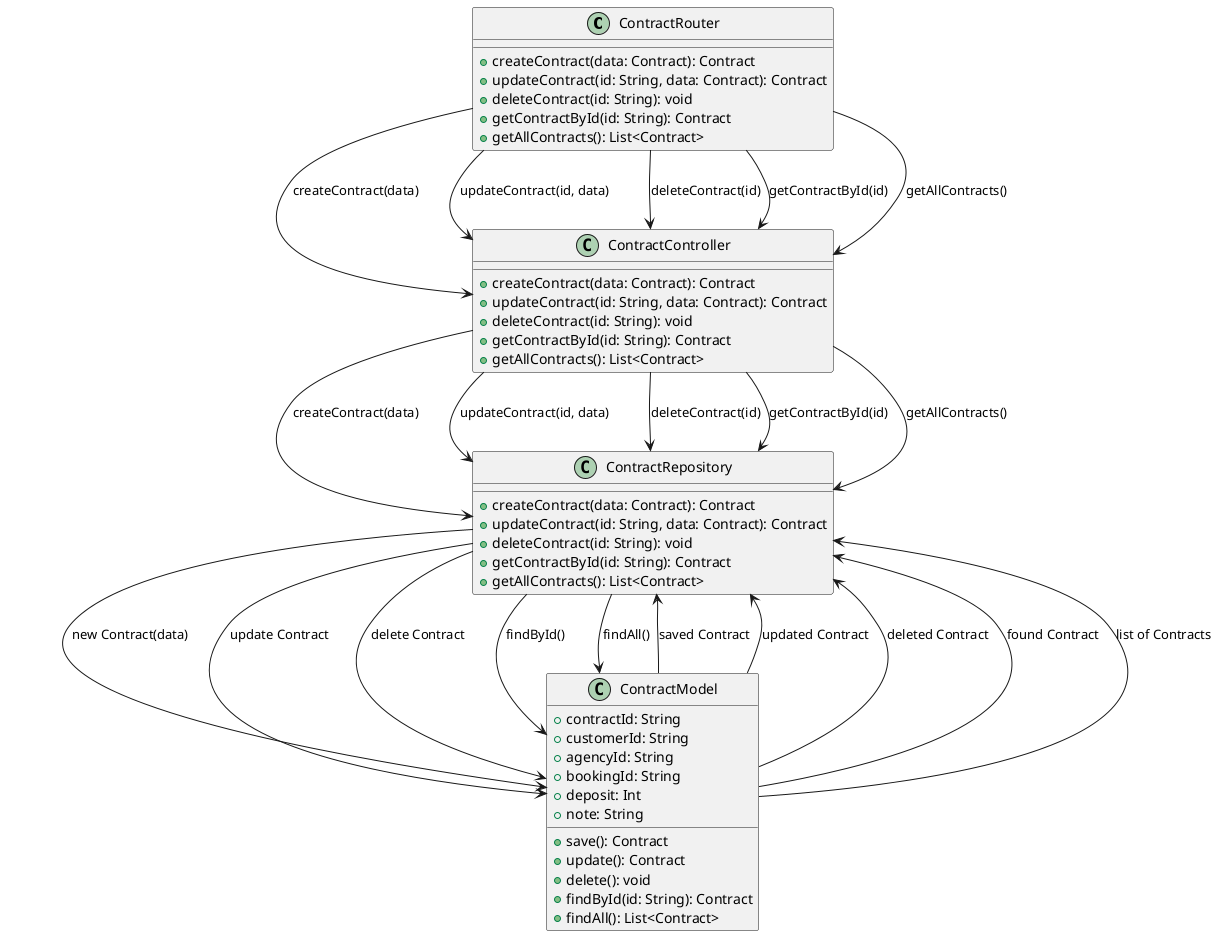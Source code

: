 @startuml
class ContractRouter {
    +createContract(data: Contract): Contract
    +updateContract(id: String, data: Contract): Contract
    +deleteContract(id: String): void
    +getContractById(id: String): Contract
    +getAllContracts(): List<Contract>
}

class ContractController {
    +createContract(data: Contract): Contract
    +updateContract(id: String, data: Contract): Contract
    +deleteContract(id: String): void
    +getContractById(id: String): Contract
    +getAllContracts(): List<Contract>
}

class ContractRepository {
    +createContract(data: Contract): Contract
    +updateContract(id: String, data: Contract): Contract
    +deleteContract(id: String): void
    +getContractById(id: String): Contract
    +getAllContracts(): List<Contract>
}

class ContractModel {
    +contractId: String
    +customerId: String
    +agencyId: String
    +bookingId: String
    +deposit: Int
    +note: String
    +save(): Contract
    +update(): Contract
    +delete(): void
    +findById(id: String): Contract
    +findAll(): List<Contract>
}

ContractRouter --> ContractController : createContract(data)
ContractController --> ContractRepository : createContract(data)
ContractRepository --> ContractModel : new Contract(data)
ContractModel --> ContractRepository : saved Contract

ContractRouter --> ContractController : updateContract(id, data)
ContractController --> ContractRepository : updateContract(id, data)
ContractRepository --> ContractModel : update Contract
ContractModel --> ContractRepository : updated Contract

ContractRouter --> ContractController : deleteContract(id)
ContractController --> ContractRepository : deleteContract(id)
ContractRepository --> ContractModel : delete Contract
ContractModel --> ContractRepository : deleted Contract

ContractRouter --> ContractController : getContractById(id)
ContractController --> ContractRepository : getContractById(id)
ContractRepository --> ContractModel : findById()
ContractModel --> ContractRepository : found Contract

ContractRouter --> ContractController : getAllContracts()
ContractController --> ContractRepository : getAllContracts()
ContractRepository --> ContractModel : findAll()
ContractModel --> ContractRepository : list of Contracts
@enduml
